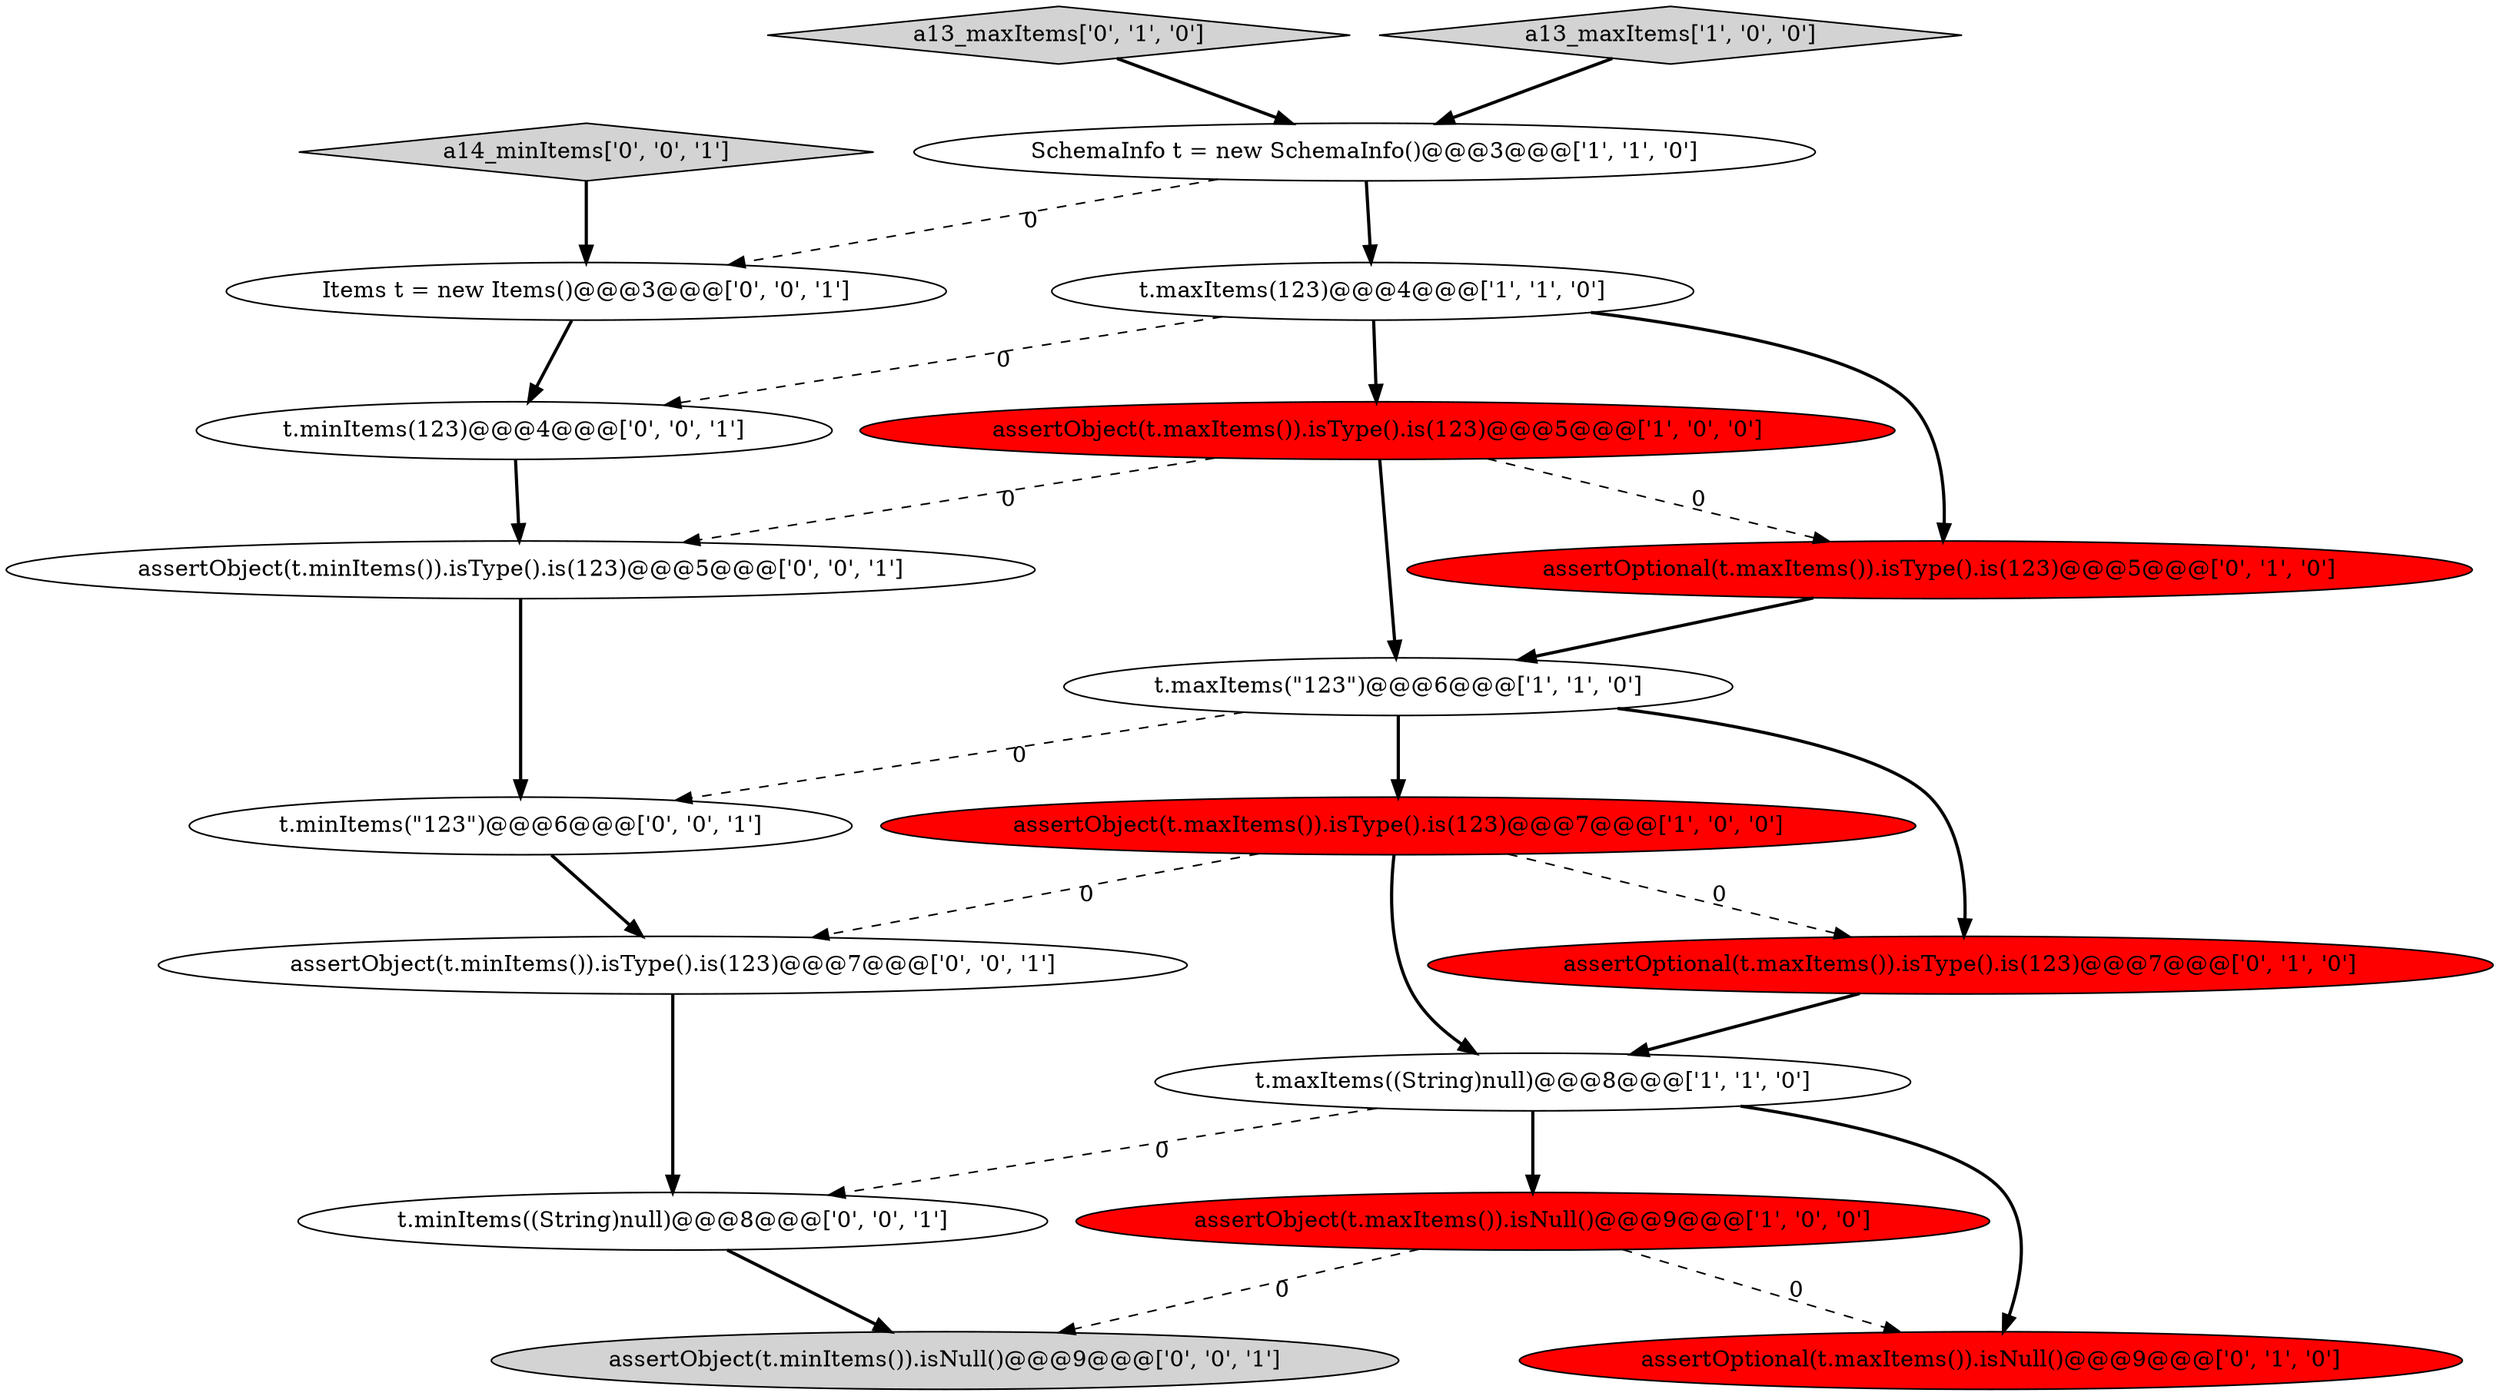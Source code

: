 digraph {
13 [style = filled, label = "t.minItems((String)null)@@@8@@@['0', '0', '1']", fillcolor = white, shape = ellipse image = "AAA0AAABBB3BBB"];
1 [style = filled, label = "t.maxItems(\"123\")@@@6@@@['1', '1', '0']", fillcolor = white, shape = ellipse image = "AAA0AAABBB1BBB"];
3 [style = filled, label = "assertObject(t.maxItems()).isNull()@@@9@@@['1', '0', '0']", fillcolor = red, shape = ellipse image = "AAA1AAABBB1BBB"];
8 [style = filled, label = "assertOptional(t.maxItems()).isType().is(123)@@@5@@@['0', '1', '0']", fillcolor = red, shape = ellipse image = "AAA1AAABBB2BBB"];
9 [style = filled, label = "assertOptional(t.maxItems()).isNull()@@@9@@@['0', '1', '0']", fillcolor = red, shape = ellipse image = "AAA1AAABBB2BBB"];
19 [style = filled, label = "a14_minItems['0', '0', '1']", fillcolor = lightgray, shape = diamond image = "AAA0AAABBB3BBB"];
10 [style = filled, label = "assertOptional(t.maxItems()).isType().is(123)@@@7@@@['0', '1', '0']", fillcolor = red, shape = ellipse image = "AAA1AAABBB2BBB"];
7 [style = filled, label = "t.maxItems((String)null)@@@8@@@['1', '1', '0']", fillcolor = white, shape = ellipse image = "AAA0AAABBB1BBB"];
15 [style = filled, label = "assertObject(t.minItems()).isType().is(123)@@@5@@@['0', '0', '1']", fillcolor = white, shape = ellipse image = "AAA0AAABBB3BBB"];
5 [style = filled, label = "assertObject(t.maxItems()).isType().is(123)@@@5@@@['1', '0', '0']", fillcolor = red, shape = ellipse image = "AAA1AAABBB1BBB"];
11 [style = filled, label = "a13_maxItems['0', '1', '0']", fillcolor = lightgray, shape = diamond image = "AAA0AAABBB2BBB"];
14 [style = filled, label = "Items t = new Items()@@@3@@@['0', '0', '1']", fillcolor = white, shape = ellipse image = "AAA0AAABBB3BBB"];
16 [style = filled, label = "t.minItems(\"123\")@@@6@@@['0', '0', '1']", fillcolor = white, shape = ellipse image = "AAA0AAABBB3BBB"];
17 [style = filled, label = "assertObject(t.minItems()).isNull()@@@9@@@['0', '0', '1']", fillcolor = lightgray, shape = ellipse image = "AAA0AAABBB3BBB"];
4 [style = filled, label = "a13_maxItems['1', '0', '0']", fillcolor = lightgray, shape = diamond image = "AAA0AAABBB1BBB"];
0 [style = filled, label = "SchemaInfo t = new SchemaInfo()@@@3@@@['1', '1', '0']", fillcolor = white, shape = ellipse image = "AAA0AAABBB1BBB"];
2 [style = filled, label = "t.maxItems(123)@@@4@@@['1', '1', '0']", fillcolor = white, shape = ellipse image = "AAA0AAABBB1BBB"];
18 [style = filled, label = "assertObject(t.minItems()).isType().is(123)@@@7@@@['0', '0', '1']", fillcolor = white, shape = ellipse image = "AAA0AAABBB3BBB"];
6 [style = filled, label = "assertObject(t.maxItems()).isType().is(123)@@@7@@@['1', '0', '0']", fillcolor = red, shape = ellipse image = "AAA1AAABBB1BBB"];
12 [style = filled, label = "t.minItems(123)@@@4@@@['0', '0', '1']", fillcolor = white, shape = ellipse image = "AAA0AAABBB3BBB"];
16->18 [style = bold, label=""];
3->17 [style = dashed, label="0"];
0->2 [style = bold, label=""];
12->15 [style = bold, label=""];
15->16 [style = bold, label=""];
10->7 [style = bold, label=""];
7->3 [style = bold, label=""];
4->0 [style = bold, label=""];
6->10 [style = dashed, label="0"];
6->18 [style = dashed, label="0"];
7->9 [style = bold, label=""];
8->1 [style = bold, label=""];
0->14 [style = dashed, label="0"];
5->1 [style = bold, label=""];
13->17 [style = bold, label=""];
2->12 [style = dashed, label="0"];
11->0 [style = bold, label=""];
1->6 [style = bold, label=""];
19->14 [style = bold, label=""];
3->9 [style = dashed, label="0"];
1->16 [style = dashed, label="0"];
14->12 [style = bold, label=""];
7->13 [style = dashed, label="0"];
18->13 [style = bold, label=""];
5->8 [style = dashed, label="0"];
6->7 [style = bold, label=""];
5->15 [style = dashed, label="0"];
1->10 [style = bold, label=""];
2->8 [style = bold, label=""];
2->5 [style = bold, label=""];
}
